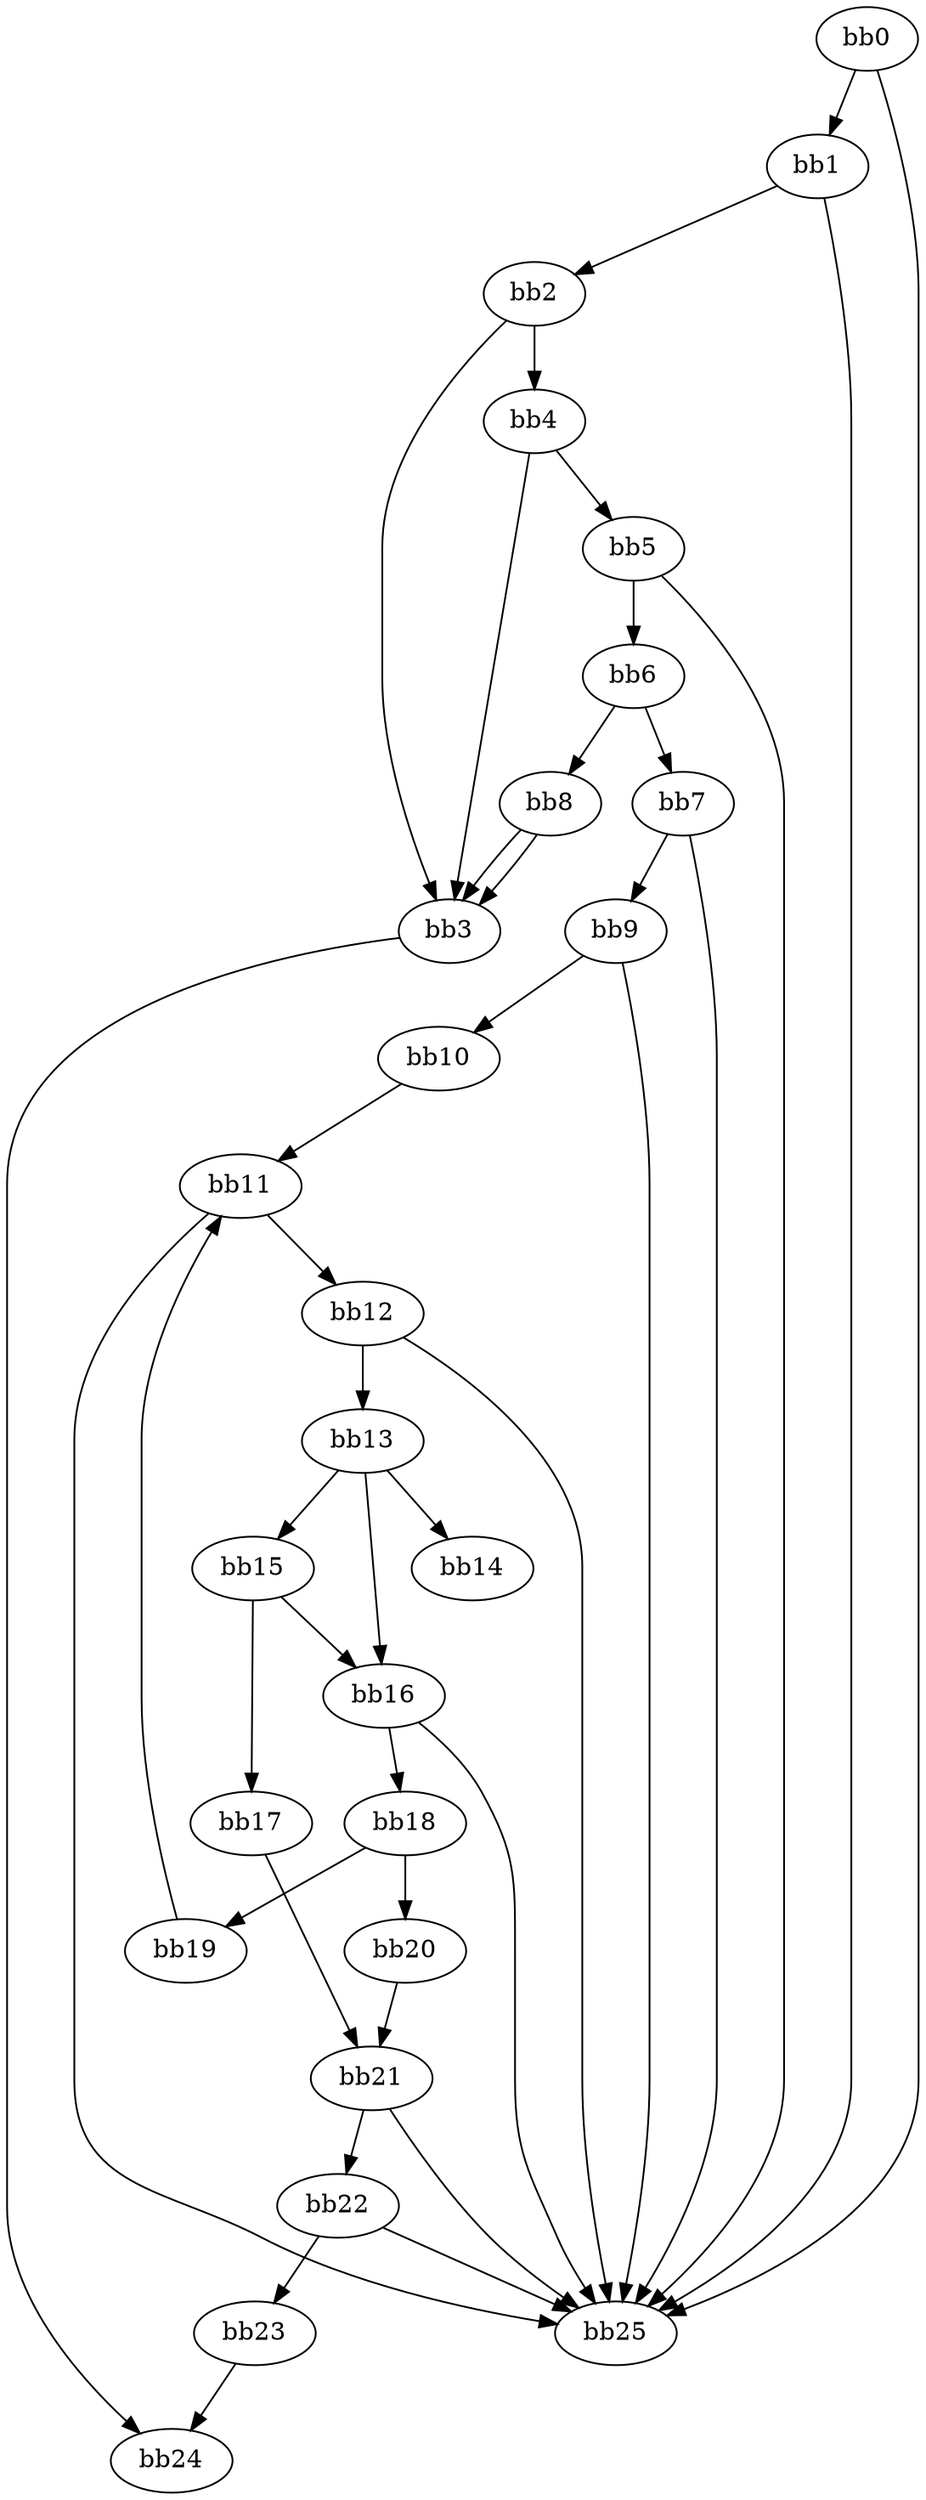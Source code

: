 digraph {
    0 [ label = "bb0\l" ]
    1 [ label = "bb1\l" ]
    2 [ label = "bb2\l" ]
    3 [ label = "bb3\l" ]
    4 [ label = "bb4\l" ]
    5 [ label = "bb5\l" ]
    6 [ label = "bb6\l" ]
    7 [ label = "bb7\l" ]
    8 [ label = "bb8\l" ]
    9 [ label = "bb9\l" ]
    10 [ label = "bb10\l" ]
    11 [ label = "bb11\l" ]
    12 [ label = "bb12\l" ]
    13 [ label = "bb13\l" ]
    14 [ label = "bb14\l" ]
    15 [ label = "bb15\l" ]
    16 [ label = "bb16\l" ]
    17 [ label = "bb17\l" ]
    18 [ label = "bb18\l" ]
    19 [ label = "bb19\l" ]
    20 [ label = "bb20\l" ]
    21 [ label = "bb21\l" ]
    22 [ label = "bb22\l" ]
    23 [ label = "bb23\l" ]
    24 [ label = "bb24\l" ]
    25 [ label = "bb25\l" ]
    0 -> 1 [ ]
    0 -> 25 [ ]
    1 -> 2 [ ]
    1 -> 25 [ ]
    2 -> 3 [ ]
    2 -> 4 [ ]
    3 -> 24 [ ]
    4 -> 3 [ ]
    4 -> 5 [ ]
    5 -> 6 [ ]
    5 -> 25 [ ]
    6 -> 7 [ ]
    6 -> 8 [ ]
    7 -> 9 [ ]
    7 -> 25 [ ]
    8 -> 3 [ ]
    8 -> 3 [ ]
    9 -> 10 [ ]
    9 -> 25 [ ]
    10 -> 11 [ ]
    11 -> 12 [ ]
    11 -> 25 [ ]
    12 -> 13 [ ]
    12 -> 25 [ ]
    13 -> 14 [ ]
    13 -> 15 [ ]
    13 -> 16 [ ]
    15 -> 16 [ ]
    15 -> 17 [ ]
    16 -> 18 [ ]
    16 -> 25 [ ]
    17 -> 21 [ ]
    18 -> 19 [ ]
    18 -> 20 [ ]
    19 -> 11 [ ]
    20 -> 21 [ ]
    21 -> 22 [ ]
    21 -> 25 [ ]
    22 -> 23 [ ]
    22 -> 25 [ ]
    23 -> 24 [ ]
}

